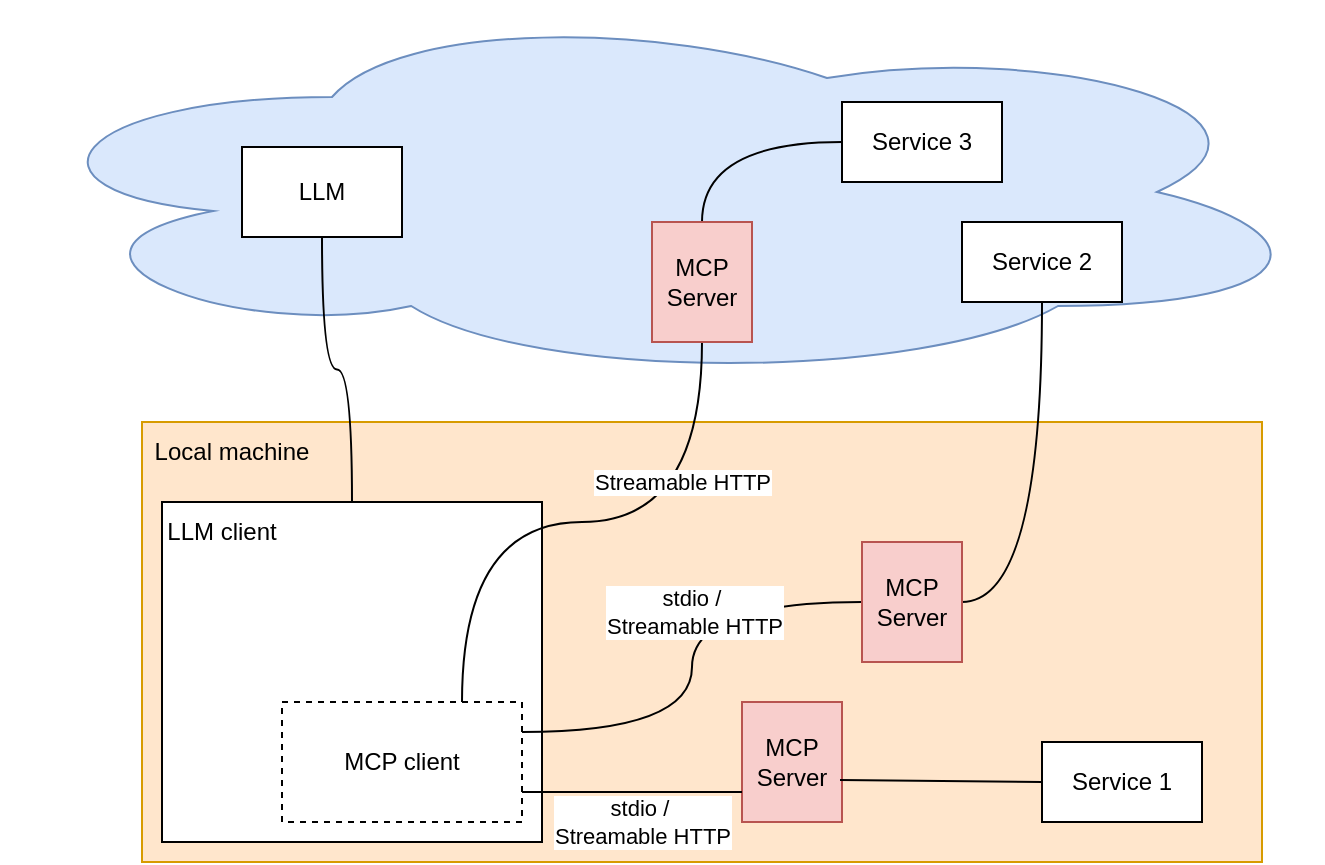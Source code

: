 <mxfile version="28.0.6">
  <diagram name="Page-1" id="Aj2ej758T4eL25GV63W_">
    <mxGraphModel dx="1076" dy="1996" grid="1" gridSize="10" guides="1" tooltips="1" connect="1" arrows="1" fold="1" page="1" pageScale="1" pageWidth="827" pageHeight="1169" background="light-dark(#FFFFFF,#333333)" math="0" shadow="0">
      <root>
        <mxCell id="0" />
        <mxCell id="1" parent="0" />
        <mxCell id="QaEh7f_pTU_rfghjkfNo-1" value="" style="rounded=0;whiteSpace=wrap;html=1;fillColor=#ffe6cc;strokeColor=#d79b00;" parent="1" vertex="1">
          <mxGeometry x="80" y="200" width="560" height="220" as="geometry" />
        </mxCell>
        <mxCell id="QaEh7f_pTU_rfghjkfNo-2" value="Local machine" style="text;html=1;align=center;verticalAlign=middle;whiteSpace=wrap;rounded=0;" parent="1" vertex="1">
          <mxGeometry x="80" y="200" width="90" height="30" as="geometry" />
        </mxCell>
        <mxCell id="QaEh7f_pTU_rfghjkfNo-3" value="" style="rounded=0;whiteSpace=wrap;html=1;" parent="1" vertex="1">
          <mxGeometry x="90" y="240" width="190" height="170" as="geometry" />
        </mxCell>
        <mxCell id="QaEh7f_pTU_rfghjkfNo-4" value="LLM client" style="text;html=1;align=center;verticalAlign=middle;whiteSpace=wrap;rounded=0;" parent="1" vertex="1">
          <mxGeometry x="90" y="240" width="60" height="30" as="geometry" />
        </mxCell>
        <mxCell id="QaEh7f_pTU_rfghjkfNo-5" value="MCP client" style="rounded=0;whiteSpace=wrap;html=1;dashed=1;" parent="1" vertex="1">
          <mxGeometry x="150" y="340" width="120" height="60" as="geometry" />
        </mxCell>
        <mxCell id="QaEh7f_pTU_rfghjkfNo-6" value="MCP Server" style="rounded=0;whiteSpace=wrap;html=1;fillColor=#f8cecc;strokeColor=#b85450;" parent="1" vertex="1">
          <mxGeometry x="380" y="340" width="50" height="60" as="geometry" />
        </mxCell>
        <mxCell id="QaEh7f_pTU_rfghjkfNo-7" value="" style="ellipse;shape=cloud;whiteSpace=wrap;html=1;fillColor=#dae8fc;strokeColor=#6c8ebf;" parent="1" vertex="1">
          <mxGeometry x="10" y="-10" width="660" height="190" as="geometry" />
        </mxCell>
        <mxCell id="QaEh7f_pTU_rfghjkfNo-28" style="edgeStyle=orthogonalEdgeStyle;rounded=0;orthogonalLoop=1;jettySize=auto;html=1;entryX=0.5;entryY=0;entryDx=0;entryDy=0;endArrow=none;endFill=0;curved=1;" parent="1" source="QaEh7f_pTU_rfghjkfNo-8" target="QaEh7f_pTU_rfghjkfNo-3" edge="1">
          <mxGeometry relative="1" as="geometry" />
        </mxCell>
        <mxCell id="QaEh7f_pTU_rfghjkfNo-8" value="&lt;div&gt;LLM&lt;/div&gt;" style="rounded=0;whiteSpace=wrap;html=1;" parent="1" vertex="1">
          <mxGeometry x="130" y="62.5" width="80" height="45" as="geometry" />
        </mxCell>
        <mxCell id="QaEh7f_pTU_rfghjkfNo-9" value="&lt;div&gt;Service 1&lt;/div&gt;" style="rounded=0;whiteSpace=wrap;html=1;" parent="1" vertex="1">
          <mxGeometry x="530" y="360" width="80" height="40" as="geometry" />
        </mxCell>
        <mxCell id="QaEh7f_pTU_rfghjkfNo-23" style="edgeStyle=orthogonalEdgeStyle;rounded=0;orthogonalLoop=1;jettySize=auto;html=1;entryX=1;entryY=0.5;entryDx=0;entryDy=0;endArrow=none;endFill=0;curved=1;" parent="1" source="QaEh7f_pTU_rfghjkfNo-10" target="QaEh7f_pTU_rfghjkfNo-13" edge="1">
          <mxGeometry relative="1" as="geometry" />
        </mxCell>
        <mxCell id="QaEh7f_pTU_rfghjkfNo-10" value="&lt;div&gt;Service 2&lt;/div&gt;" style="rounded=0;whiteSpace=wrap;html=1;" parent="1" vertex="1">
          <mxGeometry x="490" y="100" width="80" height="40" as="geometry" />
        </mxCell>
        <mxCell id="QaEh7f_pTU_rfghjkfNo-29" style="edgeStyle=orthogonalEdgeStyle;rounded=0;orthogonalLoop=1;jettySize=auto;html=1;curved=1;endArrow=none;endFill=0;" parent="1" source="QaEh7f_pTU_rfghjkfNo-11" target="QaEh7f_pTU_rfghjkfNo-14" edge="1">
          <mxGeometry relative="1" as="geometry" />
        </mxCell>
        <mxCell id="QaEh7f_pTU_rfghjkfNo-11" value="&lt;div&gt;Service 3&lt;/div&gt;" style="rounded=0;whiteSpace=wrap;html=1;" parent="1" vertex="1">
          <mxGeometry x="430" y="40" width="80" height="40" as="geometry" />
        </mxCell>
        <mxCell id="QaEh7f_pTU_rfghjkfNo-24" style="edgeStyle=orthogonalEdgeStyle;rounded=0;orthogonalLoop=1;jettySize=auto;html=1;entryX=1;entryY=0.25;entryDx=0;entryDy=0;endArrow=none;endFill=0;curved=1;" parent="1" source="QaEh7f_pTU_rfghjkfNo-13" target="QaEh7f_pTU_rfghjkfNo-5" edge="1">
          <mxGeometry relative="1" as="geometry" />
        </mxCell>
        <mxCell id="QaEh7f_pTU_rfghjkfNo-25" value="&lt;div&gt;stdio /&amp;nbsp;&lt;/div&gt;Streamable HTTP" style="edgeLabel;html=1;align=center;verticalAlign=middle;resizable=0;points=[];" parent="QaEh7f_pTU_rfghjkfNo-24" vertex="1" connectable="0">
          <mxGeometry x="-0.24" y="1" relative="1" as="geometry">
            <mxPoint as="offset" />
          </mxGeometry>
        </mxCell>
        <mxCell id="QaEh7f_pTU_rfghjkfNo-13" value="MCP Server" style="rounded=0;whiteSpace=wrap;html=1;fillColor=#f8cecc;strokeColor=#b85450;" parent="1" vertex="1">
          <mxGeometry x="440" y="260" width="50" height="60" as="geometry" />
        </mxCell>
        <mxCell id="QaEh7f_pTU_rfghjkfNo-26" style="edgeStyle=orthogonalEdgeStyle;rounded=0;orthogonalLoop=1;jettySize=auto;html=1;entryX=0.75;entryY=0;entryDx=0;entryDy=0;exitX=0.5;exitY=1;exitDx=0;exitDy=0;endArrow=none;endFill=0;curved=1;" parent="1" source="QaEh7f_pTU_rfghjkfNo-14" target="QaEh7f_pTU_rfghjkfNo-5" edge="1">
          <mxGeometry relative="1" as="geometry" />
        </mxCell>
        <mxCell id="QaEh7f_pTU_rfghjkfNo-27" value="Streamable HTTP" style="edgeLabel;html=1;align=center;verticalAlign=middle;resizable=0;points=[];" parent="QaEh7f_pTU_rfghjkfNo-26" vertex="1" connectable="0">
          <mxGeometry x="0.073" y="3" relative="1" as="geometry">
            <mxPoint x="61" y="-23" as="offset" />
          </mxGeometry>
        </mxCell>
        <mxCell id="QaEh7f_pTU_rfghjkfNo-14" value="MCP Server" style="rounded=0;whiteSpace=wrap;html=1;fillColor=#f8cecc;strokeColor=#b85450;" parent="1" vertex="1">
          <mxGeometry x="335" y="100" width="50" height="60" as="geometry" />
        </mxCell>
        <mxCell id="QaEh7f_pTU_rfghjkfNo-18" value="" style="endArrow=none;html=1;rounded=0;exitX=1;exitY=0.75;exitDx=0;exitDy=0;entryX=0;entryY=0.75;entryDx=0;entryDy=0;" parent="1" source="QaEh7f_pTU_rfghjkfNo-5" target="QaEh7f_pTU_rfghjkfNo-6" edge="1">
          <mxGeometry width="50" height="50" relative="1" as="geometry">
            <mxPoint x="390" y="450" as="sourcePoint" />
            <mxPoint x="440" y="400" as="targetPoint" />
          </mxGeometry>
        </mxCell>
        <mxCell id="QaEh7f_pTU_rfghjkfNo-19" value="stdio /&amp;nbsp;&lt;br&gt;Streamable HTTP" style="edgeLabel;html=1;align=center;verticalAlign=middle;resizable=0;points=[];" parent="QaEh7f_pTU_rfghjkfNo-18" vertex="1" connectable="0">
          <mxGeometry x="-0.109" y="-2" relative="1" as="geometry">
            <mxPoint x="11" y="13" as="offset" />
          </mxGeometry>
        </mxCell>
        <mxCell id="QaEh7f_pTU_rfghjkfNo-22" value="" style="endArrow=none;html=1;rounded=0;entryX=0;entryY=0.5;entryDx=0;entryDy=0;exitX=0.98;exitY=0.65;exitDx=0;exitDy=0;exitPerimeter=0;" parent="1" source="QaEh7f_pTU_rfghjkfNo-6" target="QaEh7f_pTU_rfghjkfNo-9" edge="1">
          <mxGeometry width="50" height="50" relative="1" as="geometry">
            <mxPoint x="430" y="450" as="sourcePoint" />
            <mxPoint x="440" y="400" as="targetPoint" />
          </mxGeometry>
        </mxCell>
      </root>
    </mxGraphModel>
  </diagram>
</mxfile>
